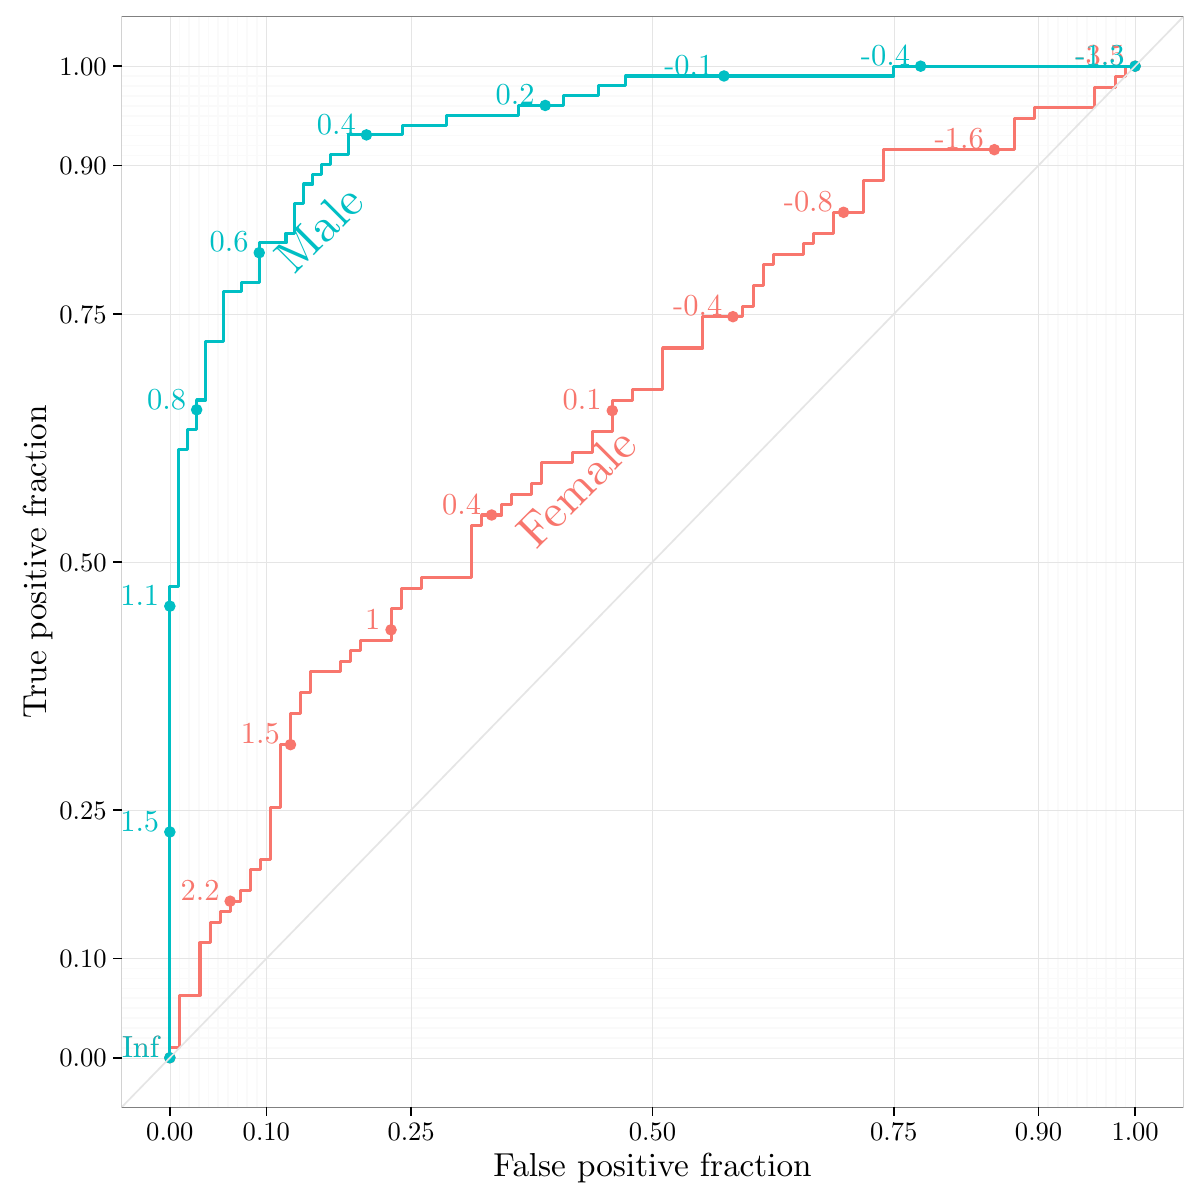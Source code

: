 % Created by tikzDevice version 0.8.1 on 2015-10-14 16:42:39
% !TEX encoding = UTF-8 Unicode
\documentclass[10pt]{article}

\nonstopmode

\usepackage{tikz}

\usepackage[active,tightpage,psfixbb]{preview}

\PreviewEnvironment{pgfpicture}

\setlength\PreviewBorder{0pt}
\begin{document}

\begin{tikzpicture}[x=1pt,y=1pt]
\definecolor{fillColor}{RGB}{255,255,255}
\path[use as bounding box,fill=fillColor,fill opacity=0.00] (0,0) rectangle (433.62,433.62);
\begin{scope}
\path[clip] (  0.00,  0.00) rectangle (433.62,433.62);
\definecolor{drawColor}{RGB}{255,255,255}
\definecolor{fillColor}{RGB}{255,255,255}

\path[draw=drawColor,line width= 0.6pt,line join=round,line cap=round,fill=fillColor] (  0.00,  0.00) rectangle (433.62,433.62);
\end{scope}
\begin{scope}
\path[clip] ( 43.93, 33.48) rectangle (427.62,427.62);
\definecolor{fillColor}{RGB}{255,255,255}

\path[fill=fillColor] ( 43.93, 33.48) rectangle (427.62,427.62);
\definecolor{drawColor}{gray}{0.98}

\path[draw=drawColor,line width= 0.6pt,line join=round] ( 43.93, 54.98) --
	(427.62, 54.98);

\path[draw=drawColor,line width= 0.6pt,line join=round] ( 43.93, 58.56) --
	(427.62, 58.56);

\path[draw=drawColor,line width= 0.6pt,line join=round] ( 43.93, 62.14) --
	(427.62, 62.14);

\path[draw=drawColor,line width= 0.6pt,line join=round] ( 43.93, 65.72) --
	(427.62, 65.72);

\path[draw=drawColor,line width= 0.6pt,line join=round] ( 43.93, 69.31) --
	(427.62, 69.31);

\path[draw=drawColor,line width= 0.6pt,line join=round] ( 43.93, 72.89) --
	(427.62, 72.89);

\path[draw=drawColor,line width= 0.6pt,line join=round] ( 43.93, 76.47) --
	(427.62, 76.47);

\path[draw=drawColor,line width= 0.6pt,line join=round] ( 43.93, 80.06) --
	(427.62, 80.06);

\path[draw=drawColor,line width= 0.6pt,line join=round] ( 43.93, 83.64) --
	(427.62, 83.64);

\path[draw=drawColor,line width= 0.6pt,line join=round] ( 43.93,377.46) --
	(427.62,377.46);

\path[draw=drawColor,line width= 0.6pt,line join=round] ( 43.93,381.04) --
	(427.62,381.04);

\path[draw=drawColor,line width= 0.6pt,line join=round] ( 43.93,384.62) --
	(427.62,384.62);

\path[draw=drawColor,line width= 0.6pt,line join=round] ( 43.93,388.21) --
	(427.62,388.21);

\path[draw=drawColor,line width= 0.6pt,line join=round] ( 43.93,391.79) --
	(427.62,391.79);

\path[draw=drawColor,line width= 0.6pt,line join=round] ( 43.93,395.37) --
	(427.62,395.37);

\path[draw=drawColor,line width= 0.6pt,line join=round] ( 43.93,398.96) --
	(427.62,398.96);

\path[draw=drawColor,line width= 0.6pt,line join=round] ( 43.93,402.54) --
	(427.62,402.54);

\path[draw=drawColor,line width= 0.6pt,line join=round] ( 43.93,406.12) --
	(427.62,406.12);

\path[draw=drawColor,line width= 0.6pt,line join=round] ( 64.86, 33.48) --
	( 64.86,427.62);

\path[draw=drawColor,line width= 0.6pt,line join=round] ( 68.34, 33.48) --
	( 68.34,427.62);

\path[draw=drawColor,line width= 0.6pt,line join=round] ( 71.83, 33.48) --
	( 71.83,427.62);

\path[draw=drawColor,line width= 0.6pt,line join=round] ( 75.32, 33.48) --
	( 75.32,427.62);

\path[draw=drawColor,line width= 0.6pt,line join=round] ( 78.81, 33.48) --
	( 78.81,427.62);

\path[draw=drawColor,line width= 0.6pt,line join=round] ( 82.30, 33.48) --
	( 82.30,427.62);

\path[draw=drawColor,line width= 0.6pt,line join=round] ( 85.78, 33.48) --
	( 85.78,427.62);

\path[draw=drawColor,line width= 0.6pt,line join=round] ( 89.27, 33.48) --
	( 89.27,427.62);

\path[draw=drawColor,line width= 0.6pt,line join=round] ( 92.76, 33.48) --
	( 92.76,427.62);

\path[draw=drawColor,line width= 0.6pt,line join=round] (378.79, 33.48) --
	(378.79,427.62);

\path[draw=drawColor,line width= 0.6pt,line join=round] (382.27, 33.48) --
	(382.27,427.62);

\path[draw=drawColor,line width= 0.6pt,line join=round] (385.76, 33.48) --
	(385.76,427.62);

\path[draw=drawColor,line width= 0.6pt,line join=round] (389.25, 33.48) --
	(389.25,427.62);

\path[draw=drawColor,line width= 0.6pt,line join=round] (392.74, 33.48) --
	(392.74,427.62);

\path[draw=drawColor,line width= 0.6pt,line join=round] (396.23, 33.48) --
	(396.23,427.62);

\path[draw=drawColor,line width= 0.6pt,line join=round] (399.72, 33.48) --
	(399.72,427.62);

\path[draw=drawColor,line width= 0.6pt,line join=round] (403.20, 33.48) --
	(403.20,427.62);

\path[draw=drawColor,line width= 0.6pt,line join=round] (406.69, 33.48) --
	(406.69,427.62);
\definecolor{drawColor}{gray}{0.90}

\path[draw=drawColor,line width= 0.2pt,line join=round] ( 43.93, 51.39) --
	(427.62, 51.39);

\path[draw=drawColor,line width= 0.2pt,line join=round] ( 43.93, 87.22) --
	(427.62, 87.22);

\path[draw=drawColor,line width= 0.2pt,line join=round] ( 43.93,140.97) --
	(427.62,140.97);

\path[draw=drawColor,line width= 0.2pt,line join=round] ( 43.93,230.55) --
	(427.62,230.55);

\path[draw=drawColor,line width= 0.2pt,line join=round] ( 43.93,320.13) --
	(427.62,320.13);

\path[draw=drawColor,line width= 0.2pt,line join=round] ( 43.93,373.87) --
	(427.62,373.87);

\path[draw=drawColor,line width= 0.2pt,line join=round] ( 43.93,409.70) --
	(427.62,409.70);

\path[draw=drawColor,line width= 0.2pt,line join=round] ( 61.37, 33.48) --
	( 61.37,427.62);

\path[draw=drawColor,line width= 0.2pt,line join=round] ( 96.25, 33.48) --
	( 96.25,427.62);

\path[draw=drawColor,line width= 0.2pt,line join=round] (148.57, 33.48) --
	(148.57,427.62);

\path[draw=drawColor,line width= 0.2pt,line join=round] (235.77, 33.48) --
	(235.77,427.62);

\path[draw=drawColor,line width= 0.2pt,line join=round] (322.98, 33.48) --
	(322.98,427.62);

\path[draw=drawColor,line width= 0.2pt,line join=round] (375.30, 33.48) --
	(375.30,427.62);

\path[draw=drawColor,line width= 0.2pt,line join=round] (410.18, 33.48) --
	(410.18,427.62);
\definecolor{drawColor}{RGB}{248,118,109}
\definecolor{fillColor}{RGB}{248,118,109}

\path[draw=drawColor,line width= 0.4pt,line join=round,line cap=round,fill=fillColor] ( 61.37, 51.39) circle (  1.88);

\path[draw=drawColor,line width= 0.4pt,line join=round,line cap=round,fill=fillColor] ( 83.17,107.97) circle (  1.88);

\path[draw=drawColor,line width= 0.4pt,line join=round,line cap=round,fill=fillColor] (104.97,164.54) circle (  1.88);

\path[draw=drawColor,line width= 0.4pt,line join=round,line cap=round,fill=fillColor] (141.30,206.03) circle (  1.88);

\path[draw=drawColor,line width= 0.4pt,line join=round,line cap=round,fill=fillColor] (177.64,247.52) circle (  1.88);

\path[draw=drawColor,line width= 0.4pt,line join=round,line cap=round,fill=fillColor] (221.24,285.24) circle (  1.88);

\path[draw=drawColor,line width= 0.4pt,line join=round,line cap=round,fill=fillColor] (264.84,319.18) circle (  1.88);

\path[draw=drawColor,line width= 0.4pt,line join=round,line cap=round,fill=fillColor] (304.81,356.90) circle (  1.88);

\path[draw=drawColor,line width= 0.4pt,line join=round,line cap=round,fill=fillColor] (359.31,379.53) circle (  1.88);

\path[draw=drawColor,line width= 0.4pt,line join=round,line cap=round,fill=fillColor] (410.18,409.70) circle (  1.88);

\path[draw=drawColor,line width= 1.1pt,line join=round] ( 61.37, 51.39) --
	( 61.37, 55.16) --
	( 65.00, 55.16) --
	( 65.00, 58.94) --
	( 65.00, 62.71) --
	( 65.00, 66.48) --
	( 65.00, 70.25) --
	( 65.00, 74.02) --
	( 68.63, 74.02) --
	( 72.27, 74.02) --
	( 72.27, 77.79) --
	( 72.27, 81.57) --
	( 72.27, 85.34) --
	( 72.27, 89.11) --
	( 72.27, 92.88) --
	( 75.90, 92.88) --
	( 75.90, 96.65) --
	( 75.90,100.42) --
	( 79.54,100.42) --
	( 79.54,104.20) --
	( 83.17,104.20) --
	( 83.17,107.97) --
	( 86.80,107.97) --
	( 86.80,111.74) --
	( 90.44,111.74) --
	( 90.44,115.51) --
	( 90.44,119.28) --
	( 94.07,119.28) --
	( 94.07,123.05) --
	( 97.70,123.05) --
	( 97.70,126.83) --
	( 97.70,130.60) --
	( 97.70,134.37) --
	( 97.70,138.14) --
	( 97.70,141.91) --
	(101.34,141.91) --
	(101.34,145.68) --
	(101.34,149.46) --
	(101.34,153.23) --
	(101.34,157.00) --
	(101.34,160.77) --
	(101.34,164.54) --
	(104.97,164.54) --
	(104.97,168.31) --
	(104.97,172.09) --
	(104.97,175.86) --
	(108.60,175.86) --
	(108.60,179.63) --
	(108.60,183.40) --
	(112.24,183.40) --
	(112.24,187.17) --
	(112.24,190.95) --
	(115.87,190.95) --
	(119.50,190.95) --
	(123.14,190.95) --
	(123.14,194.72) --
	(126.77,194.72) --
	(126.77,198.49) --
	(130.40,198.49) --
	(130.40,202.26) --
	(134.04,202.26) --
	(137.67,202.26) --
	(141.30,202.26) --
	(141.30,206.03) --
	(141.30,209.80) --
	(141.30,213.58) --
	(144.94,213.58) --
	(144.94,217.35) --
	(144.94,221.12) --
	(148.57,221.12) --
	(152.20,221.12) --
	(152.20,224.89) --
	(155.84,224.89) --
	(159.47,224.89) --
	(163.10,224.89) --
	(166.74,224.89) --
	(170.37,224.89) --
	(170.37,228.66) --
	(170.37,232.43) --
	(170.37,236.21) --
	(170.37,239.98) --
	(170.37,243.75) --
	(174.00,243.75) --
	(174.00,247.52) --
	(177.64,247.52) --
	(181.27,247.52) --
	(181.27,251.29) --
	(184.91,251.29) --
	(184.91,255.06) --
	(188.54,255.06) --
	(192.17,255.06) --
	(192.17,258.84) --
	(195.81,258.84) --
	(195.81,262.61) --
	(195.81,266.38) --
	(199.44,266.38) --
	(203.07,266.38) --
	(206.71,266.38) --
	(206.71,270.15) --
	(210.34,270.15) --
	(213.97,270.15) --
	(213.97,273.92) --
	(213.97,277.69) --
	(217.61,277.69) --
	(221.24,277.69) --
	(221.24,281.47) --
	(221.24,285.24) --
	(221.24,289.01) --
	(224.87,289.01) --
	(228.51,289.01) --
	(228.51,292.78) --
	(232.14,292.78) --
	(235.77,292.78) --
	(239.41,292.78) --
	(239.41,296.55) --
	(239.41,300.32) --
	(239.41,304.10) --
	(239.41,307.87) --
	(243.04,307.87) --
	(246.67,307.87) --
	(250.31,307.87) --
	(253.94,307.87) --
	(253.94,311.64) --
	(253.94,315.41) --
	(253.94,319.18) --
	(257.57,319.18) --
	(261.21,319.18) --
	(264.84,319.18) --
	(268.47,319.18) --
	(268.47,322.96) --
	(272.11,322.96) --
	(272.11,326.73) --
	(272.11,330.50) --
	(275.74,330.50) --
	(275.74,334.27) --
	(275.74,338.04) --
	(279.38,338.04) --
	(279.38,341.81) --
	(283.01,341.81) --
	(286.64,341.81) --
	(290.28,341.81) --
	(290.28,345.59) --
	(293.91,345.59) --
	(293.91,349.36) --
	(297.54,349.36) --
	(301.18,349.36) --
	(301.18,353.13) --
	(301.18,356.90) --
	(304.81,356.90) --
	(308.44,356.90) --
	(312.08,356.90) --
	(312.08,360.67) --
	(312.08,364.44) --
	(312.08,368.22) --
	(315.71,368.22) --
	(319.34,368.22) --
	(319.34,371.99) --
	(319.34,375.76) --
	(319.34,379.53) --
	(322.98,379.53) --
	(326.61,379.53) --
	(330.24,379.53) --
	(333.88,379.53) --
	(337.51,379.53) --
	(341.14,379.53) --
	(344.78,379.53) --
	(348.41,379.53) --
	(352.04,379.53) --
	(355.68,379.53) --
	(359.31,379.53) --
	(362.94,379.53) --
	(366.58,379.53) --
	(366.58,383.30) --
	(366.58,387.07) --
	(366.58,390.85) --
	(370.21,390.85) --
	(373.84,390.85) --
	(373.84,394.62) --
	(377.48,394.62) --
	(381.11,394.62) --
	(384.75,394.62) --
	(388.38,394.62) --
	(392.01,394.62) --
	(395.65,394.62) --
	(395.65,398.39) --
	(395.65,402.16) --
	(399.28,402.16) --
	(402.91,402.16) --
	(402.91,405.93) --
	(406.55,405.93) --
	(406.55,409.70) --
	(410.18,409.70);

\node[text=drawColor,anchor=base east,inner sep=0pt, outer sep=0pt, scale=  1.10] at ( 57.53, 51.67) {Inf};

\node[text=drawColor,anchor=base east,inner sep=0pt, outer sep=0pt, scale=  1.10] at ( 79.33,108.25) {2.2};

\node[text=drawColor,anchor=base east,inner sep=0pt, outer sep=0pt, scale=  1.10] at (101.13,164.82) {1.5};

\node[text=drawColor,anchor=base east,inner sep=0pt, outer sep=0pt, scale=  1.10] at (137.47,206.31) {1};

\node[text=drawColor,anchor=base east,inner sep=0pt, outer sep=0pt, scale=  1.10] at (173.80,247.80) {0.4};

\node[text=drawColor,anchor=base east,inner sep=0pt, outer sep=0pt, scale=  1.10] at (217.40,285.52) {0.1};

\node[text=drawColor,anchor=base east,inner sep=0pt, outer sep=0pt, scale=  1.10] at (261.00,319.46) {-0.4};

\node[text=drawColor,anchor=base east,inner sep=0pt, outer sep=0pt, scale=  1.10] at (300.97,357.18) {-0.8};

\node[text=drawColor,anchor=base east,inner sep=0pt, outer sep=0pt, scale=  1.10] at (355.47,379.81) {-1.6};

\node[text=drawColor,anchor=base east,inner sep=0pt, outer sep=0pt, scale=  1.10] at (406.34,409.98) {-3.5};
\definecolor{drawColor}{RGB}{0,191,196}
\definecolor{fillColor}{RGB}{0,191,196}

\path[draw=drawColor,line width= 0.4pt,line join=round,line cap=round,fill=fillColor] ( 61.37, 51.39) circle (  1.88);

\path[draw=drawColor,line width= 0.4pt,line join=round,line cap=round,fill=fillColor] ( 61.37,132.99) circle (  1.88);

\path[draw=drawColor,line width= 0.4pt,line join=round,line cap=round,fill=fillColor] ( 61.37,214.58) circle (  1.88);

\path[draw=drawColor,line width= 0.4pt,line join=round,line cap=round,fill=fillColor] ( 71.06,285.54) circle (  1.88);

\path[draw=drawColor,line width= 0.4pt,line join=round,line cap=round,fill=fillColor] ( 93.67,342.30) circle (  1.88);

\path[draw=drawColor,line width= 0.4pt,line join=round,line cap=round,fill=fillColor] (132.42,384.87) circle (  1.88);

\path[draw=drawColor,line width= 0.4pt,line join=round,line cap=round,fill=fillColor] (197.02,395.51) circle (  1.88);

\path[draw=drawColor,line width= 0.4pt,line join=round,line cap=round,fill=fillColor] (261.61,406.16) circle (  1.88);

\path[draw=drawColor,line width= 0.4pt,line join=round,line cap=round,fill=fillColor] (332.67,409.70) circle (  1.88);

\path[draw=drawColor,line width= 0.4pt,line join=round,line cap=round,fill=fillColor] (410.18,409.70) circle (  1.88);

\path[draw=drawColor,line width= 1.1pt,line join=round] ( 61.37, 51.39) --
	( 61.37, 54.94) --
	( 61.37, 58.49) --
	( 61.37, 62.03) --
	( 61.37, 65.58) --
	( 61.37, 69.13) --
	( 61.37, 72.68) --
	( 61.37, 76.23) --
	( 61.37, 79.77) --
	( 61.37, 83.32) --
	( 61.37, 86.87) --
	( 61.37, 90.42) --
	( 61.37, 93.96) --
	( 61.37, 97.51) --
	( 61.37,101.06) --
	( 61.37,104.61) --
	( 61.37,108.15) --
	( 61.37,111.70) --
	( 61.37,115.25) --
	( 61.37,118.80) --
	( 61.37,122.34) --
	( 61.37,125.89) --
	( 61.37,129.44) --
	( 61.37,132.99) --
	( 61.37,136.54) --
	( 61.37,140.08) --
	( 61.37,143.63) --
	( 61.37,147.18) --
	( 61.37,150.73) --
	( 61.37,154.27) --
	( 61.37,157.82) --
	( 61.37,161.37) --
	( 61.37,164.92) --
	( 61.37,168.46) --
	( 61.37,172.01) --
	( 61.37,175.56) --
	( 61.37,179.11) --
	( 61.37,182.65) --
	( 61.37,186.20) --
	( 61.37,189.75) --
	( 61.37,193.30) --
	( 61.37,196.85) --
	( 61.37,200.39) --
	( 61.37,203.94) --
	( 61.37,207.49) --
	( 61.37,211.04) --
	( 61.37,214.58) --
	( 61.37,218.13) --
	( 61.37,221.68) --
	( 64.60,221.68) --
	( 64.60,225.23) --
	( 64.60,228.77) --
	( 64.60,232.32) --
	( 64.60,235.87) --
	( 64.60,239.42) --
	( 64.60,242.96) --
	( 64.60,246.51) --
	( 64.60,250.06) --
	( 64.60,253.61) --
	( 64.60,257.16) --
	( 64.60,260.70) --
	( 64.60,264.25) --
	( 64.60,267.80) --
	( 64.60,271.35) --
	( 67.83,271.35) --
	( 67.83,274.89) --
	( 67.83,278.44) --
	( 71.06,278.44) --
	( 71.06,281.99) --
	( 71.06,285.54) --
	( 71.06,289.08) --
	( 74.29,289.08) --
	( 74.29,292.63) --
	( 74.29,296.18) --
	( 74.29,299.73) --
	( 74.29,303.27) --
	( 74.29,306.82) --
	( 74.29,310.37) --
	( 77.52,310.37) --
	( 80.75,310.37) --
	( 80.75,313.92) --
	( 80.75,317.47) --
	( 80.75,321.01) --
	( 80.75,324.56) --
	( 80.75,328.11) --
	( 83.98,328.11) --
	( 87.21,328.11) --
	( 87.21,331.66) --
	( 90.44,331.66) --
	( 93.67,331.66) --
	( 93.67,335.20) --
	( 93.67,338.75) --
	( 93.67,342.30) --
	( 93.67,345.85) --
	( 96.89,345.85) --
	(100.12,345.85) --
	(103.35,345.85) --
	(103.35,349.39) --
	(106.58,349.39) --
	(106.58,352.94) --
	(106.58,356.49) --
	(106.58,360.04) --
	(109.81,360.04) --
	(109.81,363.58) --
	(109.81,367.13) --
	(113.04,367.13) --
	(113.04,370.68) --
	(116.27,370.68) --
	(116.27,374.23) --
	(119.50,374.23) --
	(119.50,377.78) --
	(122.73,377.78) --
	(125.96,377.78) --
	(125.96,381.32) --
	(125.96,384.87) --
	(129.19,384.87) --
	(132.42,384.87) --
	(135.65,384.87) --
	(138.88,384.87) --
	(142.11,384.87) --
	(145.34,384.87) --
	(145.34,388.42) --
	(148.57,388.42) --
	(151.80,388.42) --
	(155.03,388.42) --
	(158.26,388.42) --
	(161.49,388.42) --
	(161.49,391.97) --
	(164.72,391.97) --
	(167.95,391.97) --
	(171.18,391.97) --
	(174.41,391.97) --
	(177.64,391.97) --
	(180.87,391.97) --
	(184.10,391.97) --
	(187.33,391.97) --
	(187.33,395.51) --
	(190.56,395.51) --
	(193.79,395.51) --
	(197.02,395.51) --
	(200.25,395.51) --
	(203.48,395.51) --
	(203.48,399.06) --
	(206.71,399.06) --
	(209.94,399.06) --
	(213.17,399.06) --
	(216.40,399.06) --
	(216.40,402.61) --
	(219.62,402.61) --
	(222.85,402.61) --
	(226.08,402.61) --
	(226.08,406.16) --
	(229.31,406.16) --
	(232.54,406.16) --
	(235.77,406.16) --
	(239.00,406.16) --
	(242.23,406.16) --
	(245.46,406.16) --
	(248.69,406.16) --
	(251.92,406.16) --
	(255.15,406.16) --
	(258.38,406.16) --
	(261.61,406.16) --
	(264.84,406.16) --
	(268.07,406.16) --
	(271.30,406.16) --
	(274.53,406.16) --
	(277.76,406.16) --
	(280.99,406.16) --
	(284.22,406.16) --
	(287.45,406.16) --
	(290.68,406.16) --
	(293.91,406.16) --
	(297.14,406.16) --
	(300.37,406.16) --
	(303.60,406.16) --
	(306.83,406.16) --
	(310.06,406.16) --
	(313.29,406.16) --
	(316.52,406.16) --
	(319.75,406.16) --
	(322.98,406.16) --
	(322.98,409.70) --
	(326.21,409.70) --
	(329.44,409.70) --
	(332.67,409.70) --
	(335.90,409.70) --
	(339.13,409.70) --
	(342.35,409.70) --
	(345.58,409.70) --
	(348.81,409.70) --
	(352.04,409.70) --
	(355.27,409.70) --
	(358.50,409.70) --
	(361.73,409.70) --
	(364.96,409.70) --
	(368.19,409.70) --
	(371.42,409.70) --
	(374.65,409.70) --
	(377.88,409.70) --
	(381.11,409.70) --
	(384.34,409.70) --
	(387.57,409.70) --
	(390.80,409.70) --
	(394.03,409.70) --
	(397.26,409.70) --
	(400.49,409.70) --
	(403.72,409.70) --
	(406.95,409.70) --
	(410.18,409.70);

\node[text=drawColor,anchor=base east,inner sep=0pt, outer sep=0pt, scale=  1.10] at ( 57.53, 51.67) {Inf};

\node[text=drawColor,anchor=base east,inner sep=0pt, outer sep=0pt, scale=  1.10] at ( 57.53,133.27) {1.5};

\node[text=drawColor,anchor=base east,inner sep=0pt, outer sep=0pt, scale=  1.10] at ( 57.53,214.86) {1.1};

\node[text=drawColor,anchor=base east,inner sep=0pt, outer sep=0pt, scale=  1.10] at ( 67.22,285.82) {0.8};

\node[text=drawColor,anchor=base east,inner sep=0pt, outer sep=0pt, scale=  1.10] at ( 89.83,342.58) {0.6};

\node[text=drawColor,anchor=base east,inner sep=0pt, outer sep=0pt, scale=  1.10] at (128.59,385.15) {0.4};

\node[text=drawColor,anchor=base east,inner sep=0pt, outer sep=0pt, scale=  1.10] at (193.18,395.79) {0.2};

\node[text=drawColor,anchor=base east,inner sep=0pt, outer sep=0pt, scale=  1.10] at (257.77,406.44) {-0.1};

\node[text=drawColor,anchor=base east,inner sep=0pt, outer sep=0pt, scale=  1.10] at (328.83,409.98) {-0.4};

\node[text=drawColor,anchor=base east,inner sep=0pt, outer sep=0pt, scale=  1.10] at (406.34,409.98) {-1.3};
\definecolor{drawColor}{RGB}{248,118,109}

\node[text=drawColor,rotate= 45.00,anchor=base,inner sep=0pt, outer sep=0pt, scale=  1.71] at (212.32,253.26) {Female};
\definecolor{drawColor}{RGB}{0,191,196}

\node[text=drawColor,rotate= 45.00,anchor=base,inner sep=0pt, outer sep=0pt, scale=  1.71] at (119.46,346.92) {Male};
\definecolor{drawColor}{gray}{0.90}

\path[draw=drawColor,line width= 0.6pt,line join=round] ( 43.93, 33.48) -- (427.62,427.62);
\definecolor{drawColor}{gray}{0.50}

\path[draw=drawColor,line width= 0.6pt,line join=round,line cap=round] ( 43.93, 33.48) rectangle (427.62,427.62);
\end{scope}
\begin{scope}
\path[clip] (  0.00,  0.00) rectangle (433.62,433.62);
\definecolor{drawColor}{RGB}{0,0,0}

\node[text=drawColor,anchor=base east,inner sep=0pt, outer sep=0pt, scale=  0.96] at ( 38.53, 48.09) {0.00};

\node[text=drawColor,anchor=base east,inner sep=0pt, outer sep=0pt, scale=  0.96] at ( 38.53, 83.92) {0.10};

\node[text=drawColor,anchor=base east,inner sep=0pt, outer sep=0pt, scale=  0.96] at ( 38.53,137.66) {0.25};

\node[text=drawColor,anchor=base east,inner sep=0pt, outer sep=0pt, scale=  0.96] at ( 38.53,227.24) {0.50};

\node[text=drawColor,anchor=base east,inner sep=0pt, outer sep=0pt, scale=  0.96] at ( 38.53,316.82) {0.75};

\node[text=drawColor,anchor=base east,inner sep=0pt, outer sep=0pt, scale=  0.96] at ( 38.53,370.57) {0.90};

\node[text=drawColor,anchor=base east,inner sep=0pt, outer sep=0pt, scale=  0.96] at ( 38.53,406.40) {1.00};
\end{scope}
\begin{scope}
\path[clip] (  0.00,  0.00) rectangle (433.62,433.62);
\definecolor{drawColor}{RGB}{0,0,0}

\path[draw=drawColor,line width= 0.6pt,line join=round] ( 40.93, 51.39) --
	( 43.93, 51.39);

\path[draw=drawColor,line width= 0.6pt,line join=round] ( 40.93, 87.22) --
	( 43.93, 87.22);

\path[draw=drawColor,line width= 0.6pt,line join=round] ( 40.93,140.97) --
	( 43.93,140.97);

\path[draw=drawColor,line width= 0.6pt,line join=round] ( 40.93,230.55) --
	( 43.93,230.55);

\path[draw=drawColor,line width= 0.6pt,line join=round] ( 40.93,320.13) --
	( 43.93,320.13);

\path[draw=drawColor,line width= 0.6pt,line join=round] ( 40.93,373.87) --
	( 43.93,373.87);

\path[draw=drawColor,line width= 0.6pt,line join=round] ( 40.93,409.70) --
	( 43.93,409.70);
\end{scope}
\begin{scope}
\path[clip] (  0.00,  0.00) rectangle (433.62,433.62);
\definecolor{drawColor}{RGB}{0,0,0}

\path[draw=drawColor,line width= 0.6pt,line join=round] ( 61.37, 30.48) --
	( 61.37, 33.48);

\path[draw=drawColor,line width= 0.6pt,line join=round] ( 96.25, 30.48) --
	( 96.25, 33.48);

\path[draw=drawColor,line width= 0.6pt,line join=round] (148.57, 30.48) --
	(148.57, 33.48);

\path[draw=drawColor,line width= 0.6pt,line join=round] (235.77, 30.48) --
	(235.77, 33.48);

\path[draw=drawColor,line width= 0.6pt,line join=round] (322.98, 30.48) --
	(322.98, 33.48);

\path[draw=drawColor,line width= 0.6pt,line join=round] (375.30, 30.48) --
	(375.30, 33.48);

\path[draw=drawColor,line width= 0.6pt,line join=round] (410.18, 30.48) --
	(410.18, 33.48);
\end{scope}
\begin{scope}
\path[clip] (  0.00,  0.00) rectangle (433.62,433.62);
\definecolor{drawColor}{RGB}{0,0,0}

\node[text=drawColor,anchor=base,inner sep=0pt, outer sep=0pt, scale=  0.96] at ( 61.37, 21.46) {0.00};

\node[text=drawColor,anchor=base,inner sep=0pt, outer sep=0pt, scale=  0.96] at ( 96.25, 21.46) {0.10};

\node[text=drawColor,anchor=base,inner sep=0pt, outer sep=0pt, scale=  0.96] at (148.57, 21.46) {0.25};

\node[text=drawColor,anchor=base,inner sep=0pt, outer sep=0pt, scale=  0.96] at (235.77, 21.46) {0.50};

\node[text=drawColor,anchor=base,inner sep=0pt, outer sep=0pt, scale=  0.96] at (322.98, 21.46) {0.75};

\node[text=drawColor,anchor=base,inner sep=0pt, outer sep=0pt, scale=  0.96] at (375.30, 21.46) {0.90};

\node[text=drawColor,anchor=base,inner sep=0pt, outer sep=0pt, scale=  0.96] at (410.18, 21.46) {1.00};
\end{scope}
\begin{scope}
\path[clip] (  0.00,  0.00) rectangle (433.62,433.62);
\definecolor{drawColor}{RGB}{0,0,0}

\node[text=drawColor,anchor=base,inner sep=0pt, outer sep=0pt, scale=  1.20] at (235.77,  8.40) {False positive fraction};
\end{scope}
\begin{scope}
\path[clip] (  0.00,  0.00) rectangle (433.62,433.62);
\definecolor{drawColor}{RGB}{0,0,0}

\node[text=drawColor,rotate= 90.00,anchor=base,inner sep=0pt, outer sep=0pt, scale=  1.20] at ( 16.66,230.55) {True positive fraction};
\end{scope}
\end{tikzpicture}

\end{document}
